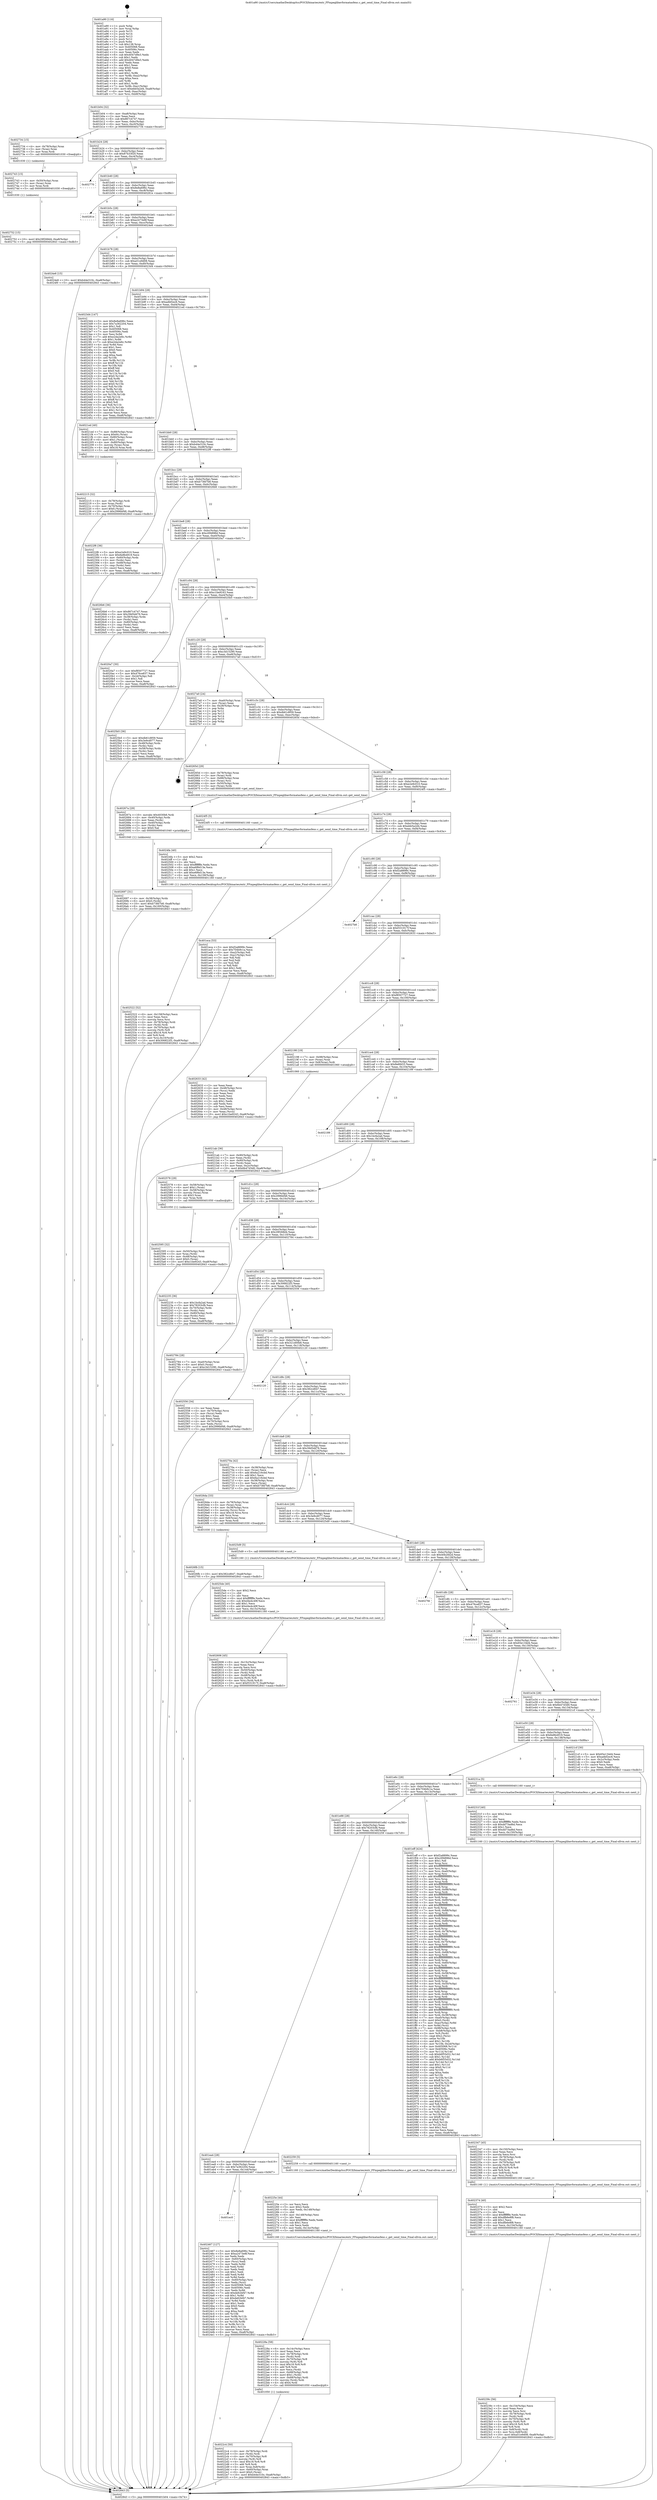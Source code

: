 digraph "0x401a90" {
  label = "0x401a90 (/mnt/c/Users/mathe/Desktop/tcc/POCII/binaries/extr_FFmpeglibavformatasfenc.c_get_send_time_Final-ollvm.out::main(0))"
  labelloc = "t"
  node[shape=record]

  Entry [label="",width=0.3,height=0.3,shape=circle,fillcolor=black,style=filled]
  "0x401b04" [label="{
     0x401b04 [32]\l
     | [instrs]\l
     &nbsp;&nbsp;0x401b04 \<+6\>: mov -0xa8(%rbp),%eax\l
     &nbsp;&nbsp;0x401b0a \<+2\>: mov %eax,%ecx\l
     &nbsp;&nbsp;0x401b0c \<+6\>: sub $0x867c4747,%ecx\l
     &nbsp;&nbsp;0x401b12 \<+6\>: mov %eax,-0xbc(%rbp)\l
     &nbsp;&nbsp;0x401b18 \<+6\>: mov %ecx,-0xc0(%rbp)\l
     &nbsp;&nbsp;0x401b1e \<+6\>: je 0000000000402734 \<main+0xca4\>\l
  }"]
  "0x402734" [label="{
     0x402734 [15]\l
     | [instrs]\l
     &nbsp;&nbsp;0x402734 \<+4\>: mov -0x78(%rbp),%rax\l
     &nbsp;&nbsp;0x402738 \<+3\>: mov (%rax),%rax\l
     &nbsp;&nbsp;0x40273b \<+3\>: mov %rax,%rdi\l
     &nbsp;&nbsp;0x40273e \<+5\>: call 0000000000401030 \<free@plt\>\l
     | [calls]\l
     &nbsp;&nbsp;0x401030 \{1\} (unknown)\l
  }"]
  "0x401b24" [label="{
     0x401b24 [28]\l
     | [instrs]\l
     &nbsp;&nbsp;0x401b24 \<+5\>: jmp 0000000000401b29 \<main+0x99\>\l
     &nbsp;&nbsp;0x401b29 \<+6\>: mov -0xbc(%rbp),%eax\l
     &nbsp;&nbsp;0x401b2f \<+5\>: sub $0x87b33f20,%eax\l
     &nbsp;&nbsp;0x401b34 \<+6\>: mov %eax,-0xc4(%rbp)\l
     &nbsp;&nbsp;0x401b3a \<+6\>: je 0000000000402770 \<main+0xce0\>\l
  }"]
  Exit [label="",width=0.3,height=0.3,shape=circle,fillcolor=black,style=filled,peripheries=2]
  "0x402770" [label="{
     0x402770\l
  }", style=dashed]
  "0x401b40" [label="{
     0x401b40 [28]\l
     | [instrs]\l
     &nbsp;&nbsp;0x401b40 \<+5\>: jmp 0000000000401b45 \<main+0xb5\>\l
     &nbsp;&nbsp;0x401b45 \<+6\>: mov -0xbc(%rbp),%eax\l
     &nbsp;&nbsp;0x401b4b \<+5\>: sub $0x8e8a696c,%eax\l
     &nbsp;&nbsp;0x401b50 \<+6\>: mov %eax,-0xc8(%rbp)\l
     &nbsp;&nbsp;0x401b56 \<+6\>: je 000000000040281e \<main+0xd8e\>\l
  }"]
  "0x402752" [label="{
     0x402752 [15]\l
     | [instrs]\l
     &nbsp;&nbsp;0x402752 \<+10\>: movl $0x29f268d4,-0xa8(%rbp)\l
     &nbsp;&nbsp;0x40275c \<+5\>: jmp 0000000000402843 \<main+0xdb3\>\l
  }"]
  "0x40281e" [label="{
     0x40281e\l
  }", style=dashed]
  "0x401b5c" [label="{
     0x401b5c [28]\l
     | [instrs]\l
     &nbsp;&nbsp;0x401b5c \<+5\>: jmp 0000000000401b61 \<main+0xd1\>\l
     &nbsp;&nbsp;0x401b61 \<+6\>: mov -0xbc(%rbp),%eax\l
     &nbsp;&nbsp;0x401b67 \<+5\>: sub $0xa2473e8f,%eax\l
     &nbsp;&nbsp;0x401b6c \<+6\>: mov %eax,-0xcc(%rbp)\l
     &nbsp;&nbsp;0x401b72 \<+6\>: je 00000000004024e6 \<main+0xa56\>\l
  }"]
  "0x402743" [label="{
     0x402743 [15]\l
     | [instrs]\l
     &nbsp;&nbsp;0x402743 \<+4\>: mov -0x50(%rbp),%rax\l
     &nbsp;&nbsp;0x402747 \<+3\>: mov (%rax),%rax\l
     &nbsp;&nbsp;0x40274a \<+3\>: mov %rax,%rdi\l
     &nbsp;&nbsp;0x40274d \<+5\>: call 0000000000401030 \<free@plt\>\l
     | [calls]\l
     &nbsp;&nbsp;0x401030 \{1\} (unknown)\l
  }"]
  "0x4024e6" [label="{
     0x4024e6 [15]\l
     | [instrs]\l
     &nbsp;&nbsp;0x4024e6 \<+10\>: movl $0xb44e310c,-0xa8(%rbp)\l
     &nbsp;&nbsp;0x4024f0 \<+5\>: jmp 0000000000402843 \<main+0xdb3\>\l
  }"]
  "0x401b78" [label="{
     0x401b78 [28]\l
     | [instrs]\l
     &nbsp;&nbsp;0x401b78 \<+5\>: jmp 0000000000401b7d \<main+0xed\>\l
     &nbsp;&nbsp;0x401b7d \<+6\>: mov -0xbc(%rbp),%eax\l
     &nbsp;&nbsp;0x401b83 \<+5\>: sub $0xa51e9d08,%eax\l
     &nbsp;&nbsp;0x401b88 \<+6\>: mov %eax,-0xd0(%rbp)\l
     &nbsp;&nbsp;0x401b8e \<+6\>: je 00000000004023d4 \<main+0x944\>\l
  }"]
  "0x4026fb" [label="{
     0x4026fb [15]\l
     | [instrs]\l
     &nbsp;&nbsp;0x4026fb \<+10\>: movl $0x382cd647,-0xa8(%rbp)\l
     &nbsp;&nbsp;0x402705 \<+5\>: jmp 0000000000402843 \<main+0xdb3\>\l
  }"]
  "0x4023d4" [label="{
     0x4023d4 [147]\l
     | [instrs]\l
     &nbsp;&nbsp;0x4023d4 \<+5\>: mov $0x8e8a696c,%eax\l
     &nbsp;&nbsp;0x4023d9 \<+5\>: mov $0x7a362204,%ecx\l
     &nbsp;&nbsp;0x4023de \<+2\>: mov $0x1,%dl\l
     &nbsp;&nbsp;0x4023e0 \<+7\>: mov 0x405068,%esi\l
     &nbsp;&nbsp;0x4023e7 \<+7\>: mov 0x40506c,%edi\l
     &nbsp;&nbsp;0x4023ee \<+3\>: mov %esi,%r8d\l
     &nbsp;&nbsp;0x4023f1 \<+7\>: add $0xe2da2e6c,%r8d\l
     &nbsp;&nbsp;0x4023f8 \<+4\>: sub $0x1,%r8d\l
     &nbsp;&nbsp;0x4023fc \<+7\>: sub $0xe2da2e6c,%r8d\l
     &nbsp;&nbsp;0x402403 \<+4\>: imul %r8d,%esi\l
     &nbsp;&nbsp;0x402407 \<+3\>: and $0x1,%esi\l
     &nbsp;&nbsp;0x40240a \<+3\>: cmp $0x0,%esi\l
     &nbsp;&nbsp;0x40240d \<+4\>: sete %r9b\l
     &nbsp;&nbsp;0x402411 \<+3\>: cmp $0xa,%edi\l
     &nbsp;&nbsp;0x402414 \<+4\>: setl %r10b\l
     &nbsp;&nbsp;0x402418 \<+3\>: mov %r9b,%r11b\l
     &nbsp;&nbsp;0x40241b \<+4\>: xor $0xff,%r11b\l
     &nbsp;&nbsp;0x40241f \<+3\>: mov %r10b,%bl\l
     &nbsp;&nbsp;0x402422 \<+3\>: xor $0xff,%bl\l
     &nbsp;&nbsp;0x402425 \<+3\>: xor $0x0,%dl\l
     &nbsp;&nbsp;0x402428 \<+3\>: mov %r11b,%r14b\l
     &nbsp;&nbsp;0x40242b \<+4\>: and $0x0,%r14b\l
     &nbsp;&nbsp;0x40242f \<+3\>: and %dl,%r9b\l
     &nbsp;&nbsp;0x402432 \<+3\>: mov %bl,%r15b\l
     &nbsp;&nbsp;0x402435 \<+4\>: and $0x0,%r15b\l
     &nbsp;&nbsp;0x402439 \<+3\>: and %dl,%r10b\l
     &nbsp;&nbsp;0x40243c \<+3\>: or %r9b,%r14b\l
     &nbsp;&nbsp;0x40243f \<+3\>: or %r10b,%r15b\l
     &nbsp;&nbsp;0x402442 \<+3\>: xor %r15b,%r14b\l
     &nbsp;&nbsp;0x402445 \<+3\>: or %bl,%r11b\l
     &nbsp;&nbsp;0x402448 \<+4\>: xor $0xff,%r11b\l
     &nbsp;&nbsp;0x40244c \<+3\>: or $0x0,%dl\l
     &nbsp;&nbsp;0x40244f \<+3\>: and %dl,%r11b\l
     &nbsp;&nbsp;0x402452 \<+3\>: or %r11b,%r14b\l
     &nbsp;&nbsp;0x402455 \<+4\>: test $0x1,%r14b\l
     &nbsp;&nbsp;0x402459 \<+3\>: cmovne %ecx,%eax\l
     &nbsp;&nbsp;0x40245c \<+6\>: mov %eax,-0xa8(%rbp)\l
     &nbsp;&nbsp;0x402462 \<+5\>: jmp 0000000000402843 \<main+0xdb3\>\l
  }"]
  "0x401b94" [label="{
     0x401b94 [28]\l
     | [instrs]\l
     &nbsp;&nbsp;0x401b94 \<+5\>: jmp 0000000000401b99 \<main+0x109\>\l
     &nbsp;&nbsp;0x401b99 \<+6\>: mov -0xbc(%rbp),%eax\l
     &nbsp;&nbsp;0x401b9f \<+5\>: sub $0xadbf2ec6,%eax\l
     &nbsp;&nbsp;0x401ba4 \<+6\>: mov %eax,-0xd4(%rbp)\l
     &nbsp;&nbsp;0x401baa \<+6\>: je 00000000004021ed \<main+0x75d\>\l
  }"]
  "0x402697" [label="{
     0x402697 [31]\l
     | [instrs]\l
     &nbsp;&nbsp;0x402697 \<+4\>: mov -0x38(%rbp),%rdx\l
     &nbsp;&nbsp;0x40269b \<+6\>: movl $0x0,(%rdx)\l
     &nbsp;&nbsp;0x4026a1 \<+10\>: movl $0xb73fd7b8,-0xa8(%rbp)\l
     &nbsp;&nbsp;0x4026ab \<+6\>: mov %eax,-0x160(%rbp)\l
     &nbsp;&nbsp;0x4026b1 \<+5\>: jmp 0000000000402843 \<main+0xdb3\>\l
  }"]
  "0x4021ed" [label="{
     0x4021ed [40]\l
     | [instrs]\l
     &nbsp;&nbsp;0x4021ed \<+7\>: mov -0x88(%rbp),%rax\l
     &nbsp;&nbsp;0x4021f4 \<+7\>: movq $0x64,(%rax)\l
     &nbsp;&nbsp;0x4021fb \<+4\>: mov -0x80(%rbp),%rax\l
     &nbsp;&nbsp;0x4021ff \<+6\>: movl $0x1,(%rax)\l
     &nbsp;&nbsp;0x402205 \<+4\>: mov -0x80(%rbp),%rax\l
     &nbsp;&nbsp;0x402209 \<+3\>: movslq (%rax),%rax\l
     &nbsp;&nbsp;0x40220c \<+4\>: imul $0x18,%rax,%rdi\l
     &nbsp;&nbsp;0x402210 \<+5\>: call 0000000000401050 \<malloc@plt\>\l
     | [calls]\l
     &nbsp;&nbsp;0x401050 \{1\} (unknown)\l
  }"]
  "0x401bb0" [label="{
     0x401bb0 [28]\l
     | [instrs]\l
     &nbsp;&nbsp;0x401bb0 \<+5\>: jmp 0000000000401bb5 \<main+0x125\>\l
     &nbsp;&nbsp;0x401bb5 \<+6\>: mov -0xbc(%rbp),%eax\l
     &nbsp;&nbsp;0x401bbb \<+5\>: sub $0xb44e310c,%eax\l
     &nbsp;&nbsp;0x401bc0 \<+6\>: mov %eax,-0xd8(%rbp)\l
     &nbsp;&nbsp;0x401bc6 \<+6\>: je 00000000004022f6 \<main+0x866\>\l
  }"]
  "0x40267a" [label="{
     0x40267a [29]\l
     | [instrs]\l
     &nbsp;&nbsp;0x40267a \<+10\>: movabs $0x4030b6,%rdi\l
     &nbsp;&nbsp;0x402684 \<+4\>: mov -0x40(%rbp),%rdx\l
     &nbsp;&nbsp;0x402688 \<+2\>: mov %eax,(%rdx)\l
     &nbsp;&nbsp;0x40268a \<+4\>: mov -0x40(%rbp),%rdx\l
     &nbsp;&nbsp;0x40268e \<+2\>: mov (%rdx),%esi\l
     &nbsp;&nbsp;0x402690 \<+2\>: mov $0x0,%al\l
     &nbsp;&nbsp;0x402692 \<+5\>: call 0000000000401040 \<printf@plt\>\l
     | [calls]\l
     &nbsp;&nbsp;0x401040 \{1\} (unknown)\l
  }"]
  "0x4022f6" [label="{
     0x4022f6 [36]\l
     | [instrs]\l
     &nbsp;&nbsp;0x4022f6 \<+5\>: mov $0xe2e9c010,%eax\l
     &nbsp;&nbsp;0x4022fb \<+5\>: mov $0x6e8b4919,%ecx\l
     &nbsp;&nbsp;0x402300 \<+4\>: mov -0x60(%rbp),%rdx\l
     &nbsp;&nbsp;0x402304 \<+2\>: mov (%rdx),%esi\l
     &nbsp;&nbsp;0x402306 \<+4\>: mov -0x68(%rbp),%rdx\l
     &nbsp;&nbsp;0x40230a \<+2\>: cmp (%rdx),%esi\l
     &nbsp;&nbsp;0x40230c \<+3\>: cmovl %ecx,%eax\l
     &nbsp;&nbsp;0x40230f \<+6\>: mov %eax,-0xa8(%rbp)\l
     &nbsp;&nbsp;0x402315 \<+5\>: jmp 0000000000402843 \<main+0xdb3\>\l
  }"]
  "0x401bcc" [label="{
     0x401bcc [28]\l
     | [instrs]\l
     &nbsp;&nbsp;0x401bcc \<+5\>: jmp 0000000000401bd1 \<main+0x141\>\l
     &nbsp;&nbsp;0x401bd1 \<+6\>: mov -0xbc(%rbp),%eax\l
     &nbsp;&nbsp;0x401bd7 \<+5\>: sub $0xb73fd7b8,%eax\l
     &nbsp;&nbsp;0x401bdc \<+6\>: mov %eax,-0xdc(%rbp)\l
     &nbsp;&nbsp;0x401be2 \<+6\>: je 00000000004026b6 \<main+0xc26\>\l
  }"]
  "0x402606" [label="{
     0x402606 [45]\l
     | [instrs]\l
     &nbsp;&nbsp;0x402606 \<+6\>: mov -0x15c(%rbp),%ecx\l
     &nbsp;&nbsp;0x40260c \<+3\>: imul %eax,%ecx\l
     &nbsp;&nbsp;0x40260f \<+3\>: movslq %ecx,%rsi\l
     &nbsp;&nbsp;0x402612 \<+4\>: mov -0x50(%rbp),%rdi\l
     &nbsp;&nbsp;0x402616 \<+3\>: mov (%rdi),%rdi\l
     &nbsp;&nbsp;0x402619 \<+4\>: mov -0x48(%rbp),%r8\l
     &nbsp;&nbsp;0x40261d \<+3\>: movslq (%r8),%r8\l
     &nbsp;&nbsp;0x402620 \<+4\>: mov %rsi,(%rdi,%r8,8)\l
     &nbsp;&nbsp;0x402624 \<+10\>: movl $0xf331917f,-0xa8(%rbp)\l
     &nbsp;&nbsp;0x40262e \<+5\>: jmp 0000000000402843 \<main+0xdb3\>\l
  }"]
  "0x4026b6" [label="{
     0x4026b6 [36]\l
     | [instrs]\l
     &nbsp;&nbsp;0x4026b6 \<+5\>: mov $0x867c4747,%eax\l
     &nbsp;&nbsp;0x4026bb \<+5\>: mov $0x39d5dd76,%ecx\l
     &nbsp;&nbsp;0x4026c0 \<+4\>: mov -0x38(%rbp),%rdx\l
     &nbsp;&nbsp;0x4026c4 \<+2\>: mov (%rdx),%esi\l
     &nbsp;&nbsp;0x4026c6 \<+4\>: mov -0x80(%rbp),%rdx\l
     &nbsp;&nbsp;0x4026ca \<+2\>: cmp (%rdx),%esi\l
     &nbsp;&nbsp;0x4026cc \<+3\>: cmovl %ecx,%eax\l
     &nbsp;&nbsp;0x4026cf \<+6\>: mov %eax,-0xa8(%rbp)\l
     &nbsp;&nbsp;0x4026d5 \<+5\>: jmp 0000000000402843 \<main+0xdb3\>\l
  }"]
  "0x401be8" [label="{
     0x401be8 [28]\l
     | [instrs]\l
     &nbsp;&nbsp;0x401be8 \<+5\>: jmp 0000000000401bed \<main+0x15d\>\l
     &nbsp;&nbsp;0x401bed \<+6\>: mov -0xbc(%rbp),%eax\l
     &nbsp;&nbsp;0x401bf3 \<+5\>: sub $0xc0f4896d,%eax\l
     &nbsp;&nbsp;0x401bf8 \<+6\>: mov %eax,-0xe0(%rbp)\l
     &nbsp;&nbsp;0x401bfe \<+6\>: je 00000000004020a7 \<main+0x617\>\l
  }"]
  "0x4025de" [label="{
     0x4025de [40]\l
     | [instrs]\l
     &nbsp;&nbsp;0x4025de \<+5\>: mov $0x2,%ecx\l
     &nbsp;&nbsp;0x4025e3 \<+1\>: cltd\l
     &nbsp;&nbsp;0x4025e4 \<+2\>: idiv %ecx\l
     &nbsp;&nbsp;0x4025e6 \<+6\>: imul $0xfffffffe,%edx,%ecx\l
     &nbsp;&nbsp;0x4025ec \<+6\>: sub $0xd4e4c49f,%ecx\l
     &nbsp;&nbsp;0x4025f2 \<+3\>: add $0x1,%ecx\l
     &nbsp;&nbsp;0x4025f5 \<+6\>: add $0xd4e4c49f,%ecx\l
     &nbsp;&nbsp;0x4025fb \<+6\>: mov %ecx,-0x15c(%rbp)\l
     &nbsp;&nbsp;0x402601 \<+5\>: call 0000000000401160 \<next_i\>\l
     | [calls]\l
     &nbsp;&nbsp;0x401160 \{1\} (/mnt/c/Users/mathe/Desktop/tcc/POCII/binaries/extr_FFmpeglibavformatasfenc.c_get_send_time_Final-ollvm.out::next_i)\l
  }"]
  "0x4020a7" [label="{
     0x4020a7 [30]\l
     | [instrs]\l
     &nbsp;&nbsp;0x4020a7 \<+5\>: mov $0xf8507727,%eax\l
     &nbsp;&nbsp;0x4020ac \<+5\>: mov $0x476ce837,%ecx\l
     &nbsp;&nbsp;0x4020b1 \<+3\>: mov -0x2d(%rbp),%dl\l
     &nbsp;&nbsp;0x4020b4 \<+3\>: test $0x1,%dl\l
     &nbsp;&nbsp;0x4020b7 \<+3\>: cmovne %ecx,%eax\l
     &nbsp;&nbsp;0x4020ba \<+6\>: mov %eax,-0xa8(%rbp)\l
     &nbsp;&nbsp;0x4020c0 \<+5\>: jmp 0000000000402843 \<main+0xdb3\>\l
  }"]
  "0x401c04" [label="{
     0x401c04 [28]\l
     | [instrs]\l
     &nbsp;&nbsp;0x401c04 \<+5\>: jmp 0000000000401c09 \<main+0x179\>\l
     &nbsp;&nbsp;0x401c09 \<+6\>: mov -0xbc(%rbp),%eax\l
     &nbsp;&nbsp;0x401c0f \<+5\>: sub $0xc1be9243,%eax\l
     &nbsp;&nbsp;0x401c14 \<+6\>: mov %eax,-0xe4(%rbp)\l
     &nbsp;&nbsp;0x401c1a \<+6\>: je 00000000004025b5 \<main+0xb25\>\l
  }"]
  "0x402595" [label="{
     0x402595 [32]\l
     | [instrs]\l
     &nbsp;&nbsp;0x402595 \<+4\>: mov -0x50(%rbp),%rdi\l
     &nbsp;&nbsp;0x402599 \<+3\>: mov %rax,(%rdi)\l
     &nbsp;&nbsp;0x40259c \<+4\>: mov -0x48(%rbp),%rax\l
     &nbsp;&nbsp;0x4025a0 \<+6\>: movl $0x0,(%rax)\l
     &nbsp;&nbsp;0x4025a6 \<+10\>: movl $0xc1be9243,-0xa8(%rbp)\l
     &nbsp;&nbsp;0x4025b0 \<+5\>: jmp 0000000000402843 \<main+0xdb3\>\l
  }"]
  "0x4025b5" [label="{
     0x4025b5 [36]\l
     | [instrs]\l
     &nbsp;&nbsp;0x4025b5 \<+5\>: mov $0xdb61d959,%eax\l
     &nbsp;&nbsp;0x4025ba \<+5\>: mov $0x3e9cd077,%ecx\l
     &nbsp;&nbsp;0x4025bf \<+4\>: mov -0x48(%rbp),%rdx\l
     &nbsp;&nbsp;0x4025c3 \<+2\>: mov (%rdx),%esi\l
     &nbsp;&nbsp;0x4025c5 \<+4\>: mov -0x58(%rbp),%rdx\l
     &nbsp;&nbsp;0x4025c9 \<+2\>: cmp (%rdx),%esi\l
     &nbsp;&nbsp;0x4025cb \<+3\>: cmovl %ecx,%eax\l
     &nbsp;&nbsp;0x4025ce \<+6\>: mov %eax,-0xa8(%rbp)\l
     &nbsp;&nbsp;0x4025d4 \<+5\>: jmp 0000000000402843 \<main+0xdb3\>\l
  }"]
  "0x401c20" [label="{
     0x401c20 [28]\l
     | [instrs]\l
     &nbsp;&nbsp;0x401c20 \<+5\>: jmp 0000000000401c25 \<main+0x195\>\l
     &nbsp;&nbsp;0x401c25 \<+6\>: mov -0xbc(%rbp),%eax\l
     &nbsp;&nbsp;0x401c2b \<+5\>: sub $0xc3d15290,%eax\l
     &nbsp;&nbsp;0x401c30 \<+6\>: mov %eax,-0xe8(%rbp)\l
     &nbsp;&nbsp;0x401c36 \<+6\>: je 00000000004027a0 \<main+0xd10\>\l
  }"]
  "0x402522" [label="{
     0x402522 [52]\l
     | [instrs]\l
     &nbsp;&nbsp;0x402522 \<+6\>: mov -0x158(%rbp),%ecx\l
     &nbsp;&nbsp;0x402528 \<+3\>: imul %eax,%ecx\l
     &nbsp;&nbsp;0x40252b \<+3\>: movslq %ecx,%rsi\l
     &nbsp;&nbsp;0x40252e \<+4\>: mov -0x78(%rbp),%rdi\l
     &nbsp;&nbsp;0x402532 \<+3\>: mov (%rdi),%rdi\l
     &nbsp;&nbsp;0x402535 \<+4\>: mov -0x70(%rbp),%r8\l
     &nbsp;&nbsp;0x402539 \<+3\>: movslq (%r8),%r8\l
     &nbsp;&nbsp;0x40253c \<+4\>: imul $0x18,%r8,%r8\l
     &nbsp;&nbsp;0x402540 \<+3\>: add %r8,%rdi\l
     &nbsp;&nbsp;0x402543 \<+4\>: mov %rsi,0x10(%rdi)\l
     &nbsp;&nbsp;0x402547 \<+10\>: movl $0x306822f3,-0xa8(%rbp)\l
     &nbsp;&nbsp;0x402551 \<+5\>: jmp 0000000000402843 \<main+0xdb3\>\l
  }"]
  "0x4027a0" [label="{
     0x4027a0 [24]\l
     | [instrs]\l
     &nbsp;&nbsp;0x4027a0 \<+7\>: mov -0xa0(%rbp),%rax\l
     &nbsp;&nbsp;0x4027a7 \<+2\>: mov (%rax),%eax\l
     &nbsp;&nbsp;0x4027a9 \<+4\>: lea -0x28(%rbp),%rsp\l
     &nbsp;&nbsp;0x4027ad \<+1\>: pop %rbx\l
     &nbsp;&nbsp;0x4027ae \<+2\>: pop %r12\l
     &nbsp;&nbsp;0x4027b0 \<+2\>: pop %r13\l
     &nbsp;&nbsp;0x4027b2 \<+2\>: pop %r14\l
     &nbsp;&nbsp;0x4027b4 \<+2\>: pop %r15\l
     &nbsp;&nbsp;0x4027b6 \<+1\>: pop %rbp\l
     &nbsp;&nbsp;0x4027b7 \<+1\>: ret\l
  }"]
  "0x401c3c" [label="{
     0x401c3c [28]\l
     | [instrs]\l
     &nbsp;&nbsp;0x401c3c \<+5\>: jmp 0000000000401c41 \<main+0x1b1\>\l
     &nbsp;&nbsp;0x401c41 \<+6\>: mov -0xbc(%rbp),%eax\l
     &nbsp;&nbsp;0x401c47 \<+5\>: sub $0xdb61d959,%eax\l
     &nbsp;&nbsp;0x401c4c \<+6\>: mov %eax,-0xec(%rbp)\l
     &nbsp;&nbsp;0x401c52 \<+6\>: je 000000000040265d \<main+0xbcd\>\l
  }"]
  "0x4024fa" [label="{
     0x4024fa [40]\l
     | [instrs]\l
     &nbsp;&nbsp;0x4024fa \<+5\>: mov $0x2,%ecx\l
     &nbsp;&nbsp;0x4024ff \<+1\>: cltd\l
     &nbsp;&nbsp;0x402500 \<+2\>: idiv %ecx\l
     &nbsp;&nbsp;0x402502 \<+6\>: imul $0xfffffffe,%edx,%ecx\l
     &nbsp;&nbsp;0x402508 \<+6\>: sub $0xe6f6d13e,%ecx\l
     &nbsp;&nbsp;0x40250e \<+3\>: add $0x1,%ecx\l
     &nbsp;&nbsp;0x402511 \<+6\>: add $0xe6f6d13e,%ecx\l
     &nbsp;&nbsp;0x402517 \<+6\>: mov %ecx,-0x158(%rbp)\l
     &nbsp;&nbsp;0x40251d \<+5\>: call 0000000000401160 \<next_i\>\l
     | [calls]\l
     &nbsp;&nbsp;0x401160 \{1\} (/mnt/c/Users/mathe/Desktop/tcc/POCII/binaries/extr_FFmpeglibavformatasfenc.c_get_send_time_Final-ollvm.out::next_i)\l
  }"]
  "0x40265d" [label="{
     0x40265d [29]\l
     | [instrs]\l
     &nbsp;&nbsp;0x40265d \<+4\>: mov -0x78(%rbp),%rax\l
     &nbsp;&nbsp;0x402661 \<+3\>: mov (%rax),%rdi\l
     &nbsp;&nbsp;0x402664 \<+7\>: mov -0x88(%rbp),%rax\l
     &nbsp;&nbsp;0x40266b \<+3\>: mov (%rax),%rsi\l
     &nbsp;&nbsp;0x40266e \<+4\>: mov -0x50(%rbp),%rax\l
     &nbsp;&nbsp;0x402672 \<+3\>: mov (%rax),%rdx\l
     &nbsp;&nbsp;0x402675 \<+5\>: call 0000000000401600 \<get_send_time\>\l
     | [calls]\l
     &nbsp;&nbsp;0x401600 \{1\} (/mnt/c/Users/mathe/Desktop/tcc/POCII/binaries/extr_FFmpeglibavformatasfenc.c_get_send_time_Final-ollvm.out::get_send_time)\l
  }"]
  "0x401c58" [label="{
     0x401c58 [28]\l
     | [instrs]\l
     &nbsp;&nbsp;0x401c58 \<+5\>: jmp 0000000000401c5d \<main+0x1cd\>\l
     &nbsp;&nbsp;0x401c5d \<+6\>: mov -0xbc(%rbp),%eax\l
     &nbsp;&nbsp;0x401c63 \<+5\>: sub $0xe2e9c010,%eax\l
     &nbsp;&nbsp;0x401c68 \<+6\>: mov %eax,-0xf0(%rbp)\l
     &nbsp;&nbsp;0x401c6e \<+6\>: je 00000000004024f5 \<main+0xa65\>\l
  }"]
  "0x401ec0" [label="{
     0x401ec0\l
  }", style=dashed]
  "0x4024f5" [label="{
     0x4024f5 [5]\l
     | [instrs]\l
     &nbsp;&nbsp;0x4024f5 \<+5\>: call 0000000000401160 \<next_i\>\l
     | [calls]\l
     &nbsp;&nbsp;0x401160 \{1\} (/mnt/c/Users/mathe/Desktop/tcc/POCII/binaries/extr_FFmpeglibavformatasfenc.c_get_send_time_Final-ollvm.out::next_i)\l
  }"]
  "0x401c74" [label="{
     0x401c74 [28]\l
     | [instrs]\l
     &nbsp;&nbsp;0x401c74 \<+5\>: jmp 0000000000401c79 \<main+0x1e9\>\l
     &nbsp;&nbsp;0x401c79 \<+6\>: mov -0xbc(%rbp),%eax\l
     &nbsp;&nbsp;0x401c7f \<+5\>: sub $0xebb5a2d4,%eax\l
     &nbsp;&nbsp;0x401c84 \<+6\>: mov %eax,-0xf4(%rbp)\l
     &nbsp;&nbsp;0x401c8a \<+6\>: je 0000000000401eca \<main+0x43a\>\l
  }"]
  "0x402467" [label="{
     0x402467 [127]\l
     | [instrs]\l
     &nbsp;&nbsp;0x402467 \<+5\>: mov $0x8e8a696c,%eax\l
     &nbsp;&nbsp;0x40246c \<+5\>: mov $0xa2473e8f,%ecx\l
     &nbsp;&nbsp;0x402471 \<+2\>: xor %edx,%edx\l
     &nbsp;&nbsp;0x402473 \<+4\>: mov -0x60(%rbp),%rsi\l
     &nbsp;&nbsp;0x402477 \<+2\>: mov (%rsi),%edi\l
     &nbsp;&nbsp;0x402479 \<+3\>: mov %edx,%r8d\l
     &nbsp;&nbsp;0x40247c \<+3\>: sub %edi,%r8d\l
     &nbsp;&nbsp;0x40247f \<+2\>: mov %edx,%edi\l
     &nbsp;&nbsp;0x402481 \<+3\>: sub $0x1,%edi\l
     &nbsp;&nbsp;0x402484 \<+3\>: add %edi,%r8d\l
     &nbsp;&nbsp;0x402487 \<+3\>: sub %r8d,%edx\l
     &nbsp;&nbsp;0x40248a \<+4\>: mov -0x60(%rbp),%rsi\l
     &nbsp;&nbsp;0x40248e \<+2\>: mov %edx,(%rsi)\l
     &nbsp;&nbsp;0x402490 \<+7\>: mov 0x405068,%edx\l
     &nbsp;&nbsp;0x402497 \<+7\>: mov 0x40506c,%edi\l
     &nbsp;&nbsp;0x40249e \<+3\>: mov %edx,%r8d\l
     &nbsp;&nbsp;0x4024a1 \<+7\>: add $0xde62bf47,%r8d\l
     &nbsp;&nbsp;0x4024a8 \<+4\>: sub $0x1,%r8d\l
     &nbsp;&nbsp;0x4024ac \<+7\>: sub $0xde62bf47,%r8d\l
     &nbsp;&nbsp;0x4024b3 \<+4\>: imul %r8d,%edx\l
     &nbsp;&nbsp;0x4024b7 \<+3\>: and $0x1,%edx\l
     &nbsp;&nbsp;0x4024ba \<+3\>: cmp $0x0,%edx\l
     &nbsp;&nbsp;0x4024bd \<+4\>: sete %r9b\l
     &nbsp;&nbsp;0x4024c1 \<+3\>: cmp $0xa,%edi\l
     &nbsp;&nbsp;0x4024c4 \<+4\>: setl %r10b\l
     &nbsp;&nbsp;0x4024c8 \<+3\>: mov %r9b,%r11b\l
     &nbsp;&nbsp;0x4024cb \<+3\>: and %r10b,%r11b\l
     &nbsp;&nbsp;0x4024ce \<+3\>: xor %r10b,%r9b\l
     &nbsp;&nbsp;0x4024d1 \<+3\>: or %r9b,%r11b\l
     &nbsp;&nbsp;0x4024d4 \<+4\>: test $0x1,%r11b\l
     &nbsp;&nbsp;0x4024d8 \<+3\>: cmovne %ecx,%eax\l
     &nbsp;&nbsp;0x4024db \<+6\>: mov %eax,-0xa8(%rbp)\l
     &nbsp;&nbsp;0x4024e1 \<+5\>: jmp 0000000000402843 \<main+0xdb3\>\l
  }"]
  "0x401eca" [label="{
     0x401eca [53]\l
     | [instrs]\l
     &nbsp;&nbsp;0x401eca \<+5\>: mov $0xf2a8899c,%eax\l
     &nbsp;&nbsp;0x401ecf \<+5\>: mov $0x704b9c1a,%ecx\l
     &nbsp;&nbsp;0x401ed4 \<+6\>: mov -0xa2(%rbp),%dl\l
     &nbsp;&nbsp;0x401eda \<+7\>: mov -0xa1(%rbp),%sil\l
     &nbsp;&nbsp;0x401ee1 \<+3\>: mov %dl,%dil\l
     &nbsp;&nbsp;0x401ee4 \<+3\>: and %sil,%dil\l
     &nbsp;&nbsp;0x401ee7 \<+3\>: xor %sil,%dl\l
     &nbsp;&nbsp;0x401eea \<+3\>: or %dl,%dil\l
     &nbsp;&nbsp;0x401eed \<+4\>: test $0x1,%dil\l
     &nbsp;&nbsp;0x401ef1 \<+3\>: cmovne %ecx,%eax\l
     &nbsp;&nbsp;0x401ef4 \<+6\>: mov %eax,-0xa8(%rbp)\l
     &nbsp;&nbsp;0x401efa \<+5\>: jmp 0000000000402843 \<main+0xdb3\>\l
  }"]
  "0x401c90" [label="{
     0x401c90 [28]\l
     | [instrs]\l
     &nbsp;&nbsp;0x401c90 \<+5\>: jmp 0000000000401c95 \<main+0x205\>\l
     &nbsp;&nbsp;0x401c95 \<+6\>: mov -0xbc(%rbp),%eax\l
     &nbsp;&nbsp;0x401c9b \<+5\>: sub $0xf2a8899c,%eax\l
     &nbsp;&nbsp;0x401ca0 \<+6\>: mov %eax,-0xf8(%rbp)\l
     &nbsp;&nbsp;0x401ca6 \<+6\>: je 00000000004027b8 \<main+0xd28\>\l
  }"]
  "0x402843" [label="{
     0x402843 [5]\l
     | [instrs]\l
     &nbsp;&nbsp;0x402843 \<+5\>: jmp 0000000000401b04 \<main+0x74\>\l
  }"]
  "0x401a90" [label="{
     0x401a90 [116]\l
     | [instrs]\l
     &nbsp;&nbsp;0x401a90 \<+1\>: push %rbp\l
     &nbsp;&nbsp;0x401a91 \<+3\>: mov %rsp,%rbp\l
     &nbsp;&nbsp;0x401a94 \<+2\>: push %r15\l
     &nbsp;&nbsp;0x401a96 \<+2\>: push %r14\l
     &nbsp;&nbsp;0x401a98 \<+2\>: push %r13\l
     &nbsp;&nbsp;0x401a9a \<+2\>: push %r12\l
     &nbsp;&nbsp;0x401a9c \<+1\>: push %rbx\l
     &nbsp;&nbsp;0x401a9d \<+7\>: sub $0x138,%rsp\l
     &nbsp;&nbsp;0x401aa4 \<+7\>: mov 0x405068,%eax\l
     &nbsp;&nbsp;0x401aab \<+7\>: mov 0x40506c,%ecx\l
     &nbsp;&nbsp;0x401ab2 \<+2\>: mov %eax,%edx\l
     &nbsp;&nbsp;0x401ab4 \<+6\>: sub $0x4047d9e3,%edx\l
     &nbsp;&nbsp;0x401aba \<+3\>: sub $0x1,%edx\l
     &nbsp;&nbsp;0x401abd \<+6\>: add $0x4047d9e3,%edx\l
     &nbsp;&nbsp;0x401ac3 \<+3\>: imul %edx,%eax\l
     &nbsp;&nbsp;0x401ac6 \<+3\>: and $0x1,%eax\l
     &nbsp;&nbsp;0x401ac9 \<+3\>: cmp $0x0,%eax\l
     &nbsp;&nbsp;0x401acc \<+4\>: sete %r8b\l
     &nbsp;&nbsp;0x401ad0 \<+4\>: and $0x1,%r8b\l
     &nbsp;&nbsp;0x401ad4 \<+7\>: mov %r8b,-0xa2(%rbp)\l
     &nbsp;&nbsp;0x401adb \<+3\>: cmp $0xa,%ecx\l
     &nbsp;&nbsp;0x401ade \<+4\>: setl %r8b\l
     &nbsp;&nbsp;0x401ae2 \<+4\>: and $0x1,%r8b\l
     &nbsp;&nbsp;0x401ae6 \<+7\>: mov %r8b,-0xa1(%rbp)\l
     &nbsp;&nbsp;0x401aed \<+10\>: movl $0xebb5a2d4,-0xa8(%rbp)\l
     &nbsp;&nbsp;0x401af7 \<+6\>: mov %edi,-0xac(%rbp)\l
     &nbsp;&nbsp;0x401afd \<+7\>: mov %rsi,-0xb8(%rbp)\l
  }"]
  "0x40239c" [label="{
     0x40239c [56]\l
     | [instrs]\l
     &nbsp;&nbsp;0x40239c \<+6\>: mov -0x154(%rbp),%ecx\l
     &nbsp;&nbsp;0x4023a2 \<+3\>: imul %eax,%ecx\l
     &nbsp;&nbsp;0x4023a5 \<+3\>: movslq %ecx,%rsi\l
     &nbsp;&nbsp;0x4023a8 \<+4\>: mov -0x78(%rbp),%rdi\l
     &nbsp;&nbsp;0x4023ac \<+3\>: mov (%rdi),%rdi\l
     &nbsp;&nbsp;0x4023af \<+4\>: mov -0x70(%rbp),%r8\l
     &nbsp;&nbsp;0x4023b3 \<+3\>: movslq (%r8),%r8\l
     &nbsp;&nbsp;0x4023b6 \<+4\>: imul $0x18,%r8,%r8\l
     &nbsp;&nbsp;0x4023ba \<+3\>: add %r8,%rdi\l
     &nbsp;&nbsp;0x4023bd \<+4\>: mov 0x8(%rdi),%rdi\l
     &nbsp;&nbsp;0x4023c1 \<+4\>: mov %rsi,0x8(%rdi)\l
     &nbsp;&nbsp;0x4023c5 \<+10\>: movl $0xa51e9d08,-0xa8(%rbp)\l
     &nbsp;&nbsp;0x4023cf \<+5\>: jmp 0000000000402843 \<main+0xdb3\>\l
  }"]
  "0x4027b8" [label="{
     0x4027b8\l
  }", style=dashed]
  "0x401cac" [label="{
     0x401cac [28]\l
     | [instrs]\l
     &nbsp;&nbsp;0x401cac \<+5\>: jmp 0000000000401cb1 \<main+0x221\>\l
     &nbsp;&nbsp;0x401cb1 \<+6\>: mov -0xbc(%rbp),%eax\l
     &nbsp;&nbsp;0x401cb7 \<+5\>: sub $0xf331917f,%eax\l
     &nbsp;&nbsp;0x401cbc \<+6\>: mov %eax,-0xfc(%rbp)\l
     &nbsp;&nbsp;0x401cc2 \<+6\>: je 0000000000402633 \<main+0xba3\>\l
  }"]
  "0x402374" [label="{
     0x402374 [40]\l
     | [instrs]\l
     &nbsp;&nbsp;0x402374 \<+5\>: mov $0x2,%ecx\l
     &nbsp;&nbsp;0x402379 \<+1\>: cltd\l
     &nbsp;&nbsp;0x40237a \<+2\>: idiv %ecx\l
     &nbsp;&nbsp;0x40237c \<+6\>: imul $0xfffffffe,%edx,%ecx\l
     &nbsp;&nbsp;0x402382 \<+6\>: add $0xdfb6e8f8,%ecx\l
     &nbsp;&nbsp;0x402388 \<+3\>: add $0x1,%ecx\l
     &nbsp;&nbsp;0x40238b \<+6\>: sub $0xdfb6e8f8,%ecx\l
     &nbsp;&nbsp;0x402391 \<+6\>: mov %ecx,-0x154(%rbp)\l
     &nbsp;&nbsp;0x402397 \<+5\>: call 0000000000401160 \<next_i\>\l
     | [calls]\l
     &nbsp;&nbsp;0x401160 \{1\} (/mnt/c/Users/mathe/Desktop/tcc/POCII/binaries/extr_FFmpeglibavformatasfenc.c_get_send_time_Final-ollvm.out::next_i)\l
  }"]
  "0x402633" [label="{
     0x402633 [42]\l
     | [instrs]\l
     &nbsp;&nbsp;0x402633 \<+2\>: xor %eax,%eax\l
     &nbsp;&nbsp;0x402635 \<+4\>: mov -0x48(%rbp),%rcx\l
     &nbsp;&nbsp;0x402639 \<+2\>: mov (%rcx),%edx\l
     &nbsp;&nbsp;0x40263b \<+2\>: mov %eax,%esi\l
     &nbsp;&nbsp;0x40263d \<+2\>: sub %edx,%esi\l
     &nbsp;&nbsp;0x40263f \<+2\>: mov %eax,%edx\l
     &nbsp;&nbsp;0x402641 \<+3\>: sub $0x1,%edx\l
     &nbsp;&nbsp;0x402644 \<+2\>: add %edx,%esi\l
     &nbsp;&nbsp;0x402646 \<+2\>: sub %esi,%eax\l
     &nbsp;&nbsp;0x402648 \<+4\>: mov -0x48(%rbp),%rcx\l
     &nbsp;&nbsp;0x40264c \<+2\>: mov %eax,(%rcx)\l
     &nbsp;&nbsp;0x40264e \<+10\>: movl $0xc1be9243,-0xa8(%rbp)\l
     &nbsp;&nbsp;0x402658 \<+5\>: jmp 0000000000402843 \<main+0xdb3\>\l
  }"]
  "0x401cc8" [label="{
     0x401cc8 [28]\l
     | [instrs]\l
     &nbsp;&nbsp;0x401cc8 \<+5\>: jmp 0000000000401ccd \<main+0x23d\>\l
     &nbsp;&nbsp;0x401ccd \<+6\>: mov -0xbc(%rbp),%eax\l
     &nbsp;&nbsp;0x401cd3 \<+5\>: sub $0xf8507727,%eax\l
     &nbsp;&nbsp;0x401cd8 \<+6\>: mov %eax,-0x100(%rbp)\l
     &nbsp;&nbsp;0x401cde \<+6\>: je 0000000000402198 \<main+0x708\>\l
  }"]
  "0x402347" [label="{
     0x402347 [45]\l
     | [instrs]\l
     &nbsp;&nbsp;0x402347 \<+6\>: mov -0x150(%rbp),%ecx\l
     &nbsp;&nbsp;0x40234d \<+3\>: imul %eax,%ecx\l
     &nbsp;&nbsp;0x402350 \<+3\>: movslq %ecx,%rsi\l
     &nbsp;&nbsp;0x402353 \<+4\>: mov -0x78(%rbp),%rdi\l
     &nbsp;&nbsp;0x402357 \<+3\>: mov (%rdi),%rdi\l
     &nbsp;&nbsp;0x40235a \<+4\>: mov -0x70(%rbp),%r8\l
     &nbsp;&nbsp;0x40235e \<+3\>: movslq (%r8),%r8\l
     &nbsp;&nbsp;0x402361 \<+4\>: imul $0x18,%r8,%r8\l
     &nbsp;&nbsp;0x402365 \<+3\>: add %r8,%rdi\l
     &nbsp;&nbsp;0x402368 \<+4\>: mov 0x8(%rdi),%rdi\l
     &nbsp;&nbsp;0x40236c \<+3\>: mov %rsi,(%rdi)\l
     &nbsp;&nbsp;0x40236f \<+5\>: call 0000000000401160 \<next_i\>\l
     | [calls]\l
     &nbsp;&nbsp;0x401160 \{1\} (/mnt/c/Users/mathe/Desktop/tcc/POCII/binaries/extr_FFmpeglibavformatasfenc.c_get_send_time_Final-ollvm.out::next_i)\l
  }"]
  "0x402198" [label="{
     0x402198 [19]\l
     | [instrs]\l
     &nbsp;&nbsp;0x402198 \<+7\>: mov -0x98(%rbp),%rax\l
     &nbsp;&nbsp;0x40219f \<+3\>: mov (%rax),%rax\l
     &nbsp;&nbsp;0x4021a2 \<+4\>: mov 0x8(%rax),%rdi\l
     &nbsp;&nbsp;0x4021a6 \<+5\>: call 0000000000401060 \<atoi@plt\>\l
     | [calls]\l
     &nbsp;&nbsp;0x401060 \{1\} (unknown)\l
  }"]
  "0x401ce4" [label="{
     0x401ce4 [28]\l
     | [instrs]\l
     &nbsp;&nbsp;0x401ce4 \<+5\>: jmp 0000000000401ce9 \<main+0x259\>\l
     &nbsp;&nbsp;0x401ce9 \<+6\>: mov -0xbc(%rbp),%eax\l
     &nbsp;&nbsp;0x401cef \<+5\>: sub $0x8e6fd33,%eax\l
     &nbsp;&nbsp;0x401cf4 \<+6\>: mov %eax,-0x104(%rbp)\l
     &nbsp;&nbsp;0x401cfa \<+6\>: je 0000000000402189 \<main+0x6f9\>\l
  }"]
  "0x40231f" [label="{
     0x40231f [40]\l
     | [instrs]\l
     &nbsp;&nbsp;0x40231f \<+5\>: mov $0x2,%ecx\l
     &nbsp;&nbsp;0x402324 \<+1\>: cltd\l
     &nbsp;&nbsp;0x402325 \<+2\>: idiv %ecx\l
     &nbsp;&nbsp;0x402327 \<+6\>: imul $0xfffffffe,%edx,%ecx\l
     &nbsp;&nbsp;0x40232d \<+6\>: sub $0xdd73ad6d,%ecx\l
     &nbsp;&nbsp;0x402333 \<+3\>: add $0x1,%ecx\l
     &nbsp;&nbsp;0x402336 \<+6\>: add $0xdd73ad6d,%ecx\l
     &nbsp;&nbsp;0x40233c \<+6\>: mov %ecx,-0x150(%rbp)\l
     &nbsp;&nbsp;0x402342 \<+5\>: call 0000000000401160 \<next_i\>\l
     | [calls]\l
     &nbsp;&nbsp;0x401160 \{1\} (/mnt/c/Users/mathe/Desktop/tcc/POCII/binaries/extr_FFmpeglibavformatasfenc.c_get_send_time_Final-ollvm.out::next_i)\l
  }"]
  "0x402189" [label="{
     0x402189\l
  }", style=dashed]
  "0x401d00" [label="{
     0x401d00 [28]\l
     | [instrs]\l
     &nbsp;&nbsp;0x401d00 \<+5\>: jmp 0000000000401d05 \<main+0x275\>\l
     &nbsp;&nbsp;0x401d05 \<+6\>: mov -0xbc(%rbp),%eax\l
     &nbsp;&nbsp;0x401d0b \<+5\>: sub $0x1bcfa2ad,%eax\l
     &nbsp;&nbsp;0x401d10 \<+6\>: mov %eax,-0x108(%rbp)\l
     &nbsp;&nbsp;0x401d16 \<+6\>: je 0000000000402578 \<main+0xae8\>\l
  }"]
  "0x4022c4" [label="{
     0x4022c4 [50]\l
     | [instrs]\l
     &nbsp;&nbsp;0x4022c4 \<+4\>: mov -0x78(%rbp),%rdi\l
     &nbsp;&nbsp;0x4022c8 \<+3\>: mov (%rdi),%rdi\l
     &nbsp;&nbsp;0x4022cb \<+4\>: mov -0x70(%rbp),%r8\l
     &nbsp;&nbsp;0x4022cf \<+3\>: movslq (%r8),%r8\l
     &nbsp;&nbsp;0x4022d2 \<+4\>: imul $0x18,%r8,%r8\l
     &nbsp;&nbsp;0x4022d6 \<+3\>: add %r8,%rdi\l
     &nbsp;&nbsp;0x4022d9 \<+4\>: mov %rax,0x8(%rdi)\l
     &nbsp;&nbsp;0x4022dd \<+4\>: mov -0x60(%rbp),%rax\l
     &nbsp;&nbsp;0x4022e1 \<+6\>: movl $0x0,(%rax)\l
     &nbsp;&nbsp;0x4022e7 \<+10\>: movl $0xb44e310c,-0xa8(%rbp)\l
     &nbsp;&nbsp;0x4022f1 \<+5\>: jmp 0000000000402843 \<main+0xdb3\>\l
  }"]
  "0x402578" [label="{
     0x402578 [29]\l
     | [instrs]\l
     &nbsp;&nbsp;0x402578 \<+4\>: mov -0x58(%rbp),%rax\l
     &nbsp;&nbsp;0x40257c \<+6\>: movl $0x1,(%rax)\l
     &nbsp;&nbsp;0x402582 \<+4\>: mov -0x58(%rbp),%rax\l
     &nbsp;&nbsp;0x402586 \<+3\>: movslq (%rax),%rax\l
     &nbsp;&nbsp;0x402589 \<+4\>: shl $0x3,%rax\l
     &nbsp;&nbsp;0x40258d \<+3\>: mov %rax,%rdi\l
     &nbsp;&nbsp;0x402590 \<+5\>: call 0000000000401050 \<malloc@plt\>\l
     | [calls]\l
     &nbsp;&nbsp;0x401050 \{1\} (unknown)\l
  }"]
  "0x401d1c" [label="{
     0x401d1c [28]\l
     | [instrs]\l
     &nbsp;&nbsp;0x401d1c \<+5\>: jmp 0000000000401d21 \<main+0x291\>\l
     &nbsp;&nbsp;0x401d21 \<+6\>: mov -0xbc(%rbp),%eax\l
     &nbsp;&nbsp;0x401d27 \<+5\>: sub $0x2996bf48,%eax\l
     &nbsp;&nbsp;0x401d2c \<+6\>: mov %eax,-0x10c(%rbp)\l
     &nbsp;&nbsp;0x401d32 \<+6\>: je 0000000000402235 \<main+0x7a5\>\l
  }"]
  "0x40228a" [label="{
     0x40228a [58]\l
     | [instrs]\l
     &nbsp;&nbsp;0x40228a \<+6\>: mov -0x14c(%rbp),%ecx\l
     &nbsp;&nbsp;0x402290 \<+3\>: imul %eax,%ecx\l
     &nbsp;&nbsp;0x402293 \<+4\>: mov -0x78(%rbp),%rdi\l
     &nbsp;&nbsp;0x402297 \<+3\>: mov (%rdi),%rdi\l
     &nbsp;&nbsp;0x40229a \<+4\>: mov -0x70(%rbp),%r8\l
     &nbsp;&nbsp;0x40229e \<+3\>: movslq (%r8),%r8\l
     &nbsp;&nbsp;0x4022a1 \<+4\>: imul $0x18,%r8,%r8\l
     &nbsp;&nbsp;0x4022a5 \<+3\>: add %r8,%rdi\l
     &nbsp;&nbsp;0x4022a8 \<+2\>: mov %ecx,(%rdi)\l
     &nbsp;&nbsp;0x4022aa \<+4\>: mov -0x68(%rbp),%rdi\l
     &nbsp;&nbsp;0x4022ae \<+6\>: movl $0x1,(%rdi)\l
     &nbsp;&nbsp;0x4022b4 \<+4\>: mov -0x68(%rbp),%rdi\l
     &nbsp;&nbsp;0x4022b8 \<+3\>: movslq (%rdi),%rdi\l
     &nbsp;&nbsp;0x4022bb \<+4\>: shl $0x4,%rdi\l
     &nbsp;&nbsp;0x4022bf \<+5\>: call 0000000000401050 \<malloc@plt\>\l
     | [calls]\l
     &nbsp;&nbsp;0x401050 \{1\} (unknown)\l
  }"]
  "0x402235" [label="{
     0x402235 [36]\l
     | [instrs]\l
     &nbsp;&nbsp;0x402235 \<+5\>: mov $0x1bcfa2ad,%eax\l
     &nbsp;&nbsp;0x40223a \<+5\>: mov $0x78203cfb,%ecx\l
     &nbsp;&nbsp;0x40223f \<+4\>: mov -0x70(%rbp),%rdx\l
     &nbsp;&nbsp;0x402243 \<+2\>: mov (%rdx),%esi\l
     &nbsp;&nbsp;0x402245 \<+4\>: mov -0x80(%rbp),%rdx\l
     &nbsp;&nbsp;0x402249 \<+2\>: cmp (%rdx),%esi\l
     &nbsp;&nbsp;0x40224b \<+3\>: cmovl %ecx,%eax\l
     &nbsp;&nbsp;0x40224e \<+6\>: mov %eax,-0xa8(%rbp)\l
     &nbsp;&nbsp;0x402254 \<+5\>: jmp 0000000000402843 \<main+0xdb3\>\l
  }"]
  "0x401d38" [label="{
     0x401d38 [28]\l
     | [instrs]\l
     &nbsp;&nbsp;0x401d38 \<+5\>: jmp 0000000000401d3d \<main+0x2ad\>\l
     &nbsp;&nbsp;0x401d3d \<+6\>: mov -0xbc(%rbp),%eax\l
     &nbsp;&nbsp;0x401d43 \<+5\>: sub $0x29f268d4,%eax\l
     &nbsp;&nbsp;0x401d48 \<+6\>: mov %eax,-0x110(%rbp)\l
     &nbsp;&nbsp;0x401d4e \<+6\>: je 0000000000402784 \<main+0xcf4\>\l
  }"]
  "0x40225e" [label="{
     0x40225e [44]\l
     | [instrs]\l
     &nbsp;&nbsp;0x40225e \<+2\>: xor %ecx,%ecx\l
     &nbsp;&nbsp;0x402260 \<+5\>: mov $0x2,%edx\l
     &nbsp;&nbsp;0x402265 \<+6\>: mov %edx,-0x148(%rbp)\l
     &nbsp;&nbsp;0x40226b \<+1\>: cltd\l
     &nbsp;&nbsp;0x40226c \<+6\>: mov -0x148(%rbp),%esi\l
     &nbsp;&nbsp;0x402272 \<+2\>: idiv %esi\l
     &nbsp;&nbsp;0x402274 \<+6\>: imul $0xfffffffe,%edx,%edx\l
     &nbsp;&nbsp;0x40227a \<+3\>: sub $0x1,%ecx\l
     &nbsp;&nbsp;0x40227d \<+2\>: sub %ecx,%edx\l
     &nbsp;&nbsp;0x40227f \<+6\>: mov %edx,-0x14c(%rbp)\l
     &nbsp;&nbsp;0x402285 \<+5\>: call 0000000000401160 \<next_i\>\l
     | [calls]\l
     &nbsp;&nbsp;0x401160 \{1\} (/mnt/c/Users/mathe/Desktop/tcc/POCII/binaries/extr_FFmpeglibavformatasfenc.c_get_send_time_Final-ollvm.out::next_i)\l
  }"]
  "0x402784" [label="{
     0x402784 [28]\l
     | [instrs]\l
     &nbsp;&nbsp;0x402784 \<+7\>: mov -0xa0(%rbp),%rax\l
     &nbsp;&nbsp;0x40278b \<+6\>: movl $0x0,(%rax)\l
     &nbsp;&nbsp;0x402791 \<+10\>: movl $0xc3d15290,-0xa8(%rbp)\l
     &nbsp;&nbsp;0x40279b \<+5\>: jmp 0000000000402843 \<main+0xdb3\>\l
  }"]
  "0x401d54" [label="{
     0x401d54 [28]\l
     | [instrs]\l
     &nbsp;&nbsp;0x401d54 \<+5\>: jmp 0000000000401d59 \<main+0x2c9\>\l
     &nbsp;&nbsp;0x401d59 \<+6\>: mov -0xbc(%rbp),%eax\l
     &nbsp;&nbsp;0x401d5f \<+5\>: sub $0x306822f3,%eax\l
     &nbsp;&nbsp;0x401d64 \<+6\>: mov %eax,-0x114(%rbp)\l
     &nbsp;&nbsp;0x401d6a \<+6\>: je 0000000000402556 \<main+0xac6\>\l
  }"]
  "0x401ea4" [label="{
     0x401ea4 [28]\l
     | [instrs]\l
     &nbsp;&nbsp;0x401ea4 \<+5\>: jmp 0000000000401ea9 \<main+0x419\>\l
     &nbsp;&nbsp;0x401ea9 \<+6\>: mov -0xbc(%rbp),%eax\l
     &nbsp;&nbsp;0x401eaf \<+5\>: sub $0x7a362204,%eax\l
     &nbsp;&nbsp;0x401eb4 \<+6\>: mov %eax,-0x144(%rbp)\l
     &nbsp;&nbsp;0x401eba \<+6\>: je 0000000000402467 \<main+0x9d7\>\l
  }"]
  "0x402556" [label="{
     0x402556 [34]\l
     | [instrs]\l
     &nbsp;&nbsp;0x402556 \<+2\>: xor %eax,%eax\l
     &nbsp;&nbsp;0x402558 \<+4\>: mov -0x70(%rbp),%rcx\l
     &nbsp;&nbsp;0x40255c \<+2\>: mov (%rcx),%edx\l
     &nbsp;&nbsp;0x40255e \<+3\>: sub $0x1,%eax\l
     &nbsp;&nbsp;0x402561 \<+2\>: sub %eax,%edx\l
     &nbsp;&nbsp;0x402563 \<+4\>: mov -0x70(%rbp),%rcx\l
     &nbsp;&nbsp;0x402567 \<+2\>: mov %edx,(%rcx)\l
     &nbsp;&nbsp;0x402569 \<+10\>: movl $0x2996bf48,-0xa8(%rbp)\l
     &nbsp;&nbsp;0x402573 \<+5\>: jmp 0000000000402843 \<main+0xdb3\>\l
  }"]
  "0x401d70" [label="{
     0x401d70 [28]\l
     | [instrs]\l
     &nbsp;&nbsp;0x401d70 \<+5\>: jmp 0000000000401d75 \<main+0x2e5\>\l
     &nbsp;&nbsp;0x401d75 \<+6\>: mov -0xbc(%rbp),%eax\l
     &nbsp;&nbsp;0x401d7b \<+5\>: sub $0x321d00b6,%eax\l
     &nbsp;&nbsp;0x401d80 \<+6\>: mov %eax,-0x118(%rbp)\l
     &nbsp;&nbsp;0x401d86 \<+6\>: je 0000000000402120 \<main+0x690\>\l
  }"]
  "0x402259" [label="{
     0x402259 [5]\l
     | [instrs]\l
     &nbsp;&nbsp;0x402259 \<+5\>: call 0000000000401160 \<next_i\>\l
     | [calls]\l
     &nbsp;&nbsp;0x401160 \{1\} (/mnt/c/Users/mathe/Desktop/tcc/POCII/binaries/extr_FFmpeglibavformatasfenc.c_get_send_time_Final-ollvm.out::next_i)\l
  }"]
  "0x402120" [label="{
     0x402120\l
  }", style=dashed]
  "0x401d8c" [label="{
     0x401d8c [28]\l
     | [instrs]\l
     &nbsp;&nbsp;0x401d8c \<+5\>: jmp 0000000000401d91 \<main+0x301\>\l
     &nbsp;&nbsp;0x401d91 \<+6\>: mov -0xbc(%rbp),%eax\l
     &nbsp;&nbsp;0x401d97 \<+5\>: sub $0x382cd647,%eax\l
     &nbsp;&nbsp;0x401d9c \<+6\>: mov %eax,-0x11c(%rbp)\l
     &nbsp;&nbsp;0x401da2 \<+6\>: je 000000000040270a \<main+0xc7a\>\l
  }"]
  "0x402215" [label="{
     0x402215 [32]\l
     | [instrs]\l
     &nbsp;&nbsp;0x402215 \<+4\>: mov -0x78(%rbp),%rdi\l
     &nbsp;&nbsp;0x402219 \<+3\>: mov %rax,(%rdi)\l
     &nbsp;&nbsp;0x40221c \<+4\>: mov -0x70(%rbp),%rax\l
     &nbsp;&nbsp;0x402220 \<+6\>: movl $0x0,(%rax)\l
     &nbsp;&nbsp;0x402226 \<+10\>: movl $0x2996bf48,-0xa8(%rbp)\l
     &nbsp;&nbsp;0x402230 \<+5\>: jmp 0000000000402843 \<main+0xdb3\>\l
  }"]
  "0x40270a" [label="{
     0x40270a [42]\l
     | [instrs]\l
     &nbsp;&nbsp;0x40270a \<+4\>: mov -0x38(%rbp),%rax\l
     &nbsp;&nbsp;0x40270e \<+2\>: mov (%rax),%ecx\l
     &nbsp;&nbsp;0x402710 \<+6\>: add $0x6a216cbd,%ecx\l
     &nbsp;&nbsp;0x402716 \<+3\>: add $0x1,%ecx\l
     &nbsp;&nbsp;0x402719 \<+6\>: sub $0x6a216cbd,%ecx\l
     &nbsp;&nbsp;0x40271f \<+4\>: mov -0x38(%rbp),%rax\l
     &nbsp;&nbsp;0x402723 \<+2\>: mov %ecx,(%rax)\l
     &nbsp;&nbsp;0x402725 \<+10\>: movl $0xb73fd7b8,-0xa8(%rbp)\l
     &nbsp;&nbsp;0x40272f \<+5\>: jmp 0000000000402843 \<main+0xdb3\>\l
  }"]
  "0x401da8" [label="{
     0x401da8 [28]\l
     | [instrs]\l
     &nbsp;&nbsp;0x401da8 \<+5\>: jmp 0000000000401dad \<main+0x31d\>\l
     &nbsp;&nbsp;0x401dad \<+6\>: mov -0xbc(%rbp),%eax\l
     &nbsp;&nbsp;0x401db3 \<+5\>: sub $0x39d5dd76,%eax\l
     &nbsp;&nbsp;0x401db8 \<+6\>: mov %eax,-0x120(%rbp)\l
     &nbsp;&nbsp;0x401dbe \<+6\>: je 00000000004026da \<main+0xc4a\>\l
  }"]
  "0x4021ab" [label="{
     0x4021ab [36]\l
     | [instrs]\l
     &nbsp;&nbsp;0x4021ab \<+7\>: mov -0x90(%rbp),%rdi\l
     &nbsp;&nbsp;0x4021b2 \<+2\>: mov %eax,(%rdi)\l
     &nbsp;&nbsp;0x4021b4 \<+7\>: mov -0x90(%rbp),%rdi\l
     &nbsp;&nbsp;0x4021bb \<+2\>: mov (%rdi),%eax\l
     &nbsp;&nbsp;0x4021bd \<+3\>: mov %eax,-0x2c(%rbp)\l
     &nbsp;&nbsp;0x4021c0 \<+10\>: movl $0x6b47d3d0,-0xa8(%rbp)\l
     &nbsp;&nbsp;0x4021ca \<+5\>: jmp 0000000000402843 \<main+0xdb3\>\l
  }"]
  "0x4026da" [label="{
     0x4026da [33]\l
     | [instrs]\l
     &nbsp;&nbsp;0x4026da \<+4\>: mov -0x78(%rbp),%rax\l
     &nbsp;&nbsp;0x4026de \<+3\>: mov (%rax),%rax\l
     &nbsp;&nbsp;0x4026e1 \<+4\>: mov -0x38(%rbp),%rcx\l
     &nbsp;&nbsp;0x4026e5 \<+3\>: movslq (%rcx),%rcx\l
     &nbsp;&nbsp;0x4026e8 \<+4\>: imul $0x18,%rcx,%rcx\l
     &nbsp;&nbsp;0x4026ec \<+3\>: add %rcx,%rax\l
     &nbsp;&nbsp;0x4026ef \<+4\>: mov 0x8(%rax),%rax\l
     &nbsp;&nbsp;0x4026f3 \<+3\>: mov %rax,%rdi\l
     &nbsp;&nbsp;0x4026f6 \<+5\>: call 0000000000401030 \<free@plt\>\l
     | [calls]\l
     &nbsp;&nbsp;0x401030 \{1\} (unknown)\l
  }"]
  "0x401dc4" [label="{
     0x401dc4 [28]\l
     | [instrs]\l
     &nbsp;&nbsp;0x401dc4 \<+5\>: jmp 0000000000401dc9 \<main+0x339\>\l
     &nbsp;&nbsp;0x401dc9 \<+6\>: mov -0xbc(%rbp),%eax\l
     &nbsp;&nbsp;0x401dcf \<+5\>: sub $0x3e9cd077,%eax\l
     &nbsp;&nbsp;0x401dd4 \<+6\>: mov %eax,-0x124(%rbp)\l
     &nbsp;&nbsp;0x401dda \<+6\>: je 00000000004025d9 \<main+0xb49\>\l
  }"]
  "0x401e88" [label="{
     0x401e88 [28]\l
     | [instrs]\l
     &nbsp;&nbsp;0x401e88 \<+5\>: jmp 0000000000401e8d \<main+0x3fd\>\l
     &nbsp;&nbsp;0x401e8d \<+6\>: mov -0xbc(%rbp),%eax\l
     &nbsp;&nbsp;0x401e93 \<+5\>: sub $0x78203cfb,%eax\l
     &nbsp;&nbsp;0x401e98 \<+6\>: mov %eax,-0x140(%rbp)\l
     &nbsp;&nbsp;0x401e9e \<+6\>: je 0000000000402259 \<main+0x7c9\>\l
  }"]
  "0x4025d9" [label="{
     0x4025d9 [5]\l
     | [instrs]\l
     &nbsp;&nbsp;0x4025d9 \<+5\>: call 0000000000401160 \<next_i\>\l
     | [calls]\l
     &nbsp;&nbsp;0x401160 \{1\} (/mnt/c/Users/mathe/Desktop/tcc/POCII/binaries/extr_FFmpeglibavformatasfenc.c_get_send_time_Final-ollvm.out::next_i)\l
  }"]
  "0x401de0" [label="{
     0x401de0 [28]\l
     | [instrs]\l
     &nbsp;&nbsp;0x401de0 \<+5\>: jmp 0000000000401de5 \<main+0x355\>\l
     &nbsp;&nbsp;0x401de5 \<+6\>: mov -0xbc(%rbp),%eax\l
     &nbsp;&nbsp;0x401deb \<+5\>: sub $0x40b2fd2d,%eax\l
     &nbsp;&nbsp;0x401df0 \<+6\>: mov %eax,-0x128(%rbp)\l
     &nbsp;&nbsp;0x401df6 \<+6\>: je 00000000004027fd \<main+0xd6d\>\l
  }"]
  "0x401eff" [label="{
     0x401eff [424]\l
     | [instrs]\l
     &nbsp;&nbsp;0x401eff \<+5\>: mov $0xf2a8899c,%eax\l
     &nbsp;&nbsp;0x401f04 \<+5\>: mov $0xc0f4896d,%ecx\l
     &nbsp;&nbsp;0x401f09 \<+2\>: mov $0x1,%dl\l
     &nbsp;&nbsp;0x401f0b \<+3\>: mov %rsp,%rsi\l
     &nbsp;&nbsp;0x401f0e \<+4\>: add $0xfffffffffffffff0,%rsi\l
     &nbsp;&nbsp;0x401f12 \<+3\>: mov %rsi,%rsp\l
     &nbsp;&nbsp;0x401f15 \<+7\>: mov %rsi,-0xa0(%rbp)\l
     &nbsp;&nbsp;0x401f1c \<+3\>: mov %rsp,%rsi\l
     &nbsp;&nbsp;0x401f1f \<+4\>: add $0xfffffffffffffff0,%rsi\l
     &nbsp;&nbsp;0x401f23 \<+3\>: mov %rsi,%rsp\l
     &nbsp;&nbsp;0x401f26 \<+3\>: mov %rsp,%rdi\l
     &nbsp;&nbsp;0x401f29 \<+4\>: add $0xfffffffffffffff0,%rdi\l
     &nbsp;&nbsp;0x401f2d \<+3\>: mov %rdi,%rsp\l
     &nbsp;&nbsp;0x401f30 \<+7\>: mov %rdi,-0x98(%rbp)\l
     &nbsp;&nbsp;0x401f37 \<+3\>: mov %rsp,%rdi\l
     &nbsp;&nbsp;0x401f3a \<+4\>: add $0xfffffffffffffff0,%rdi\l
     &nbsp;&nbsp;0x401f3e \<+3\>: mov %rdi,%rsp\l
     &nbsp;&nbsp;0x401f41 \<+7\>: mov %rdi,-0x90(%rbp)\l
     &nbsp;&nbsp;0x401f48 \<+3\>: mov %rsp,%rdi\l
     &nbsp;&nbsp;0x401f4b \<+4\>: add $0xfffffffffffffff0,%rdi\l
     &nbsp;&nbsp;0x401f4f \<+3\>: mov %rdi,%rsp\l
     &nbsp;&nbsp;0x401f52 \<+7\>: mov %rdi,-0x88(%rbp)\l
     &nbsp;&nbsp;0x401f59 \<+3\>: mov %rsp,%rdi\l
     &nbsp;&nbsp;0x401f5c \<+4\>: add $0xfffffffffffffff0,%rdi\l
     &nbsp;&nbsp;0x401f60 \<+3\>: mov %rdi,%rsp\l
     &nbsp;&nbsp;0x401f63 \<+4\>: mov %rdi,-0x80(%rbp)\l
     &nbsp;&nbsp;0x401f67 \<+3\>: mov %rsp,%rdi\l
     &nbsp;&nbsp;0x401f6a \<+4\>: add $0xfffffffffffffff0,%rdi\l
     &nbsp;&nbsp;0x401f6e \<+3\>: mov %rdi,%rsp\l
     &nbsp;&nbsp;0x401f71 \<+4\>: mov %rdi,-0x78(%rbp)\l
     &nbsp;&nbsp;0x401f75 \<+3\>: mov %rsp,%rdi\l
     &nbsp;&nbsp;0x401f78 \<+4\>: add $0xfffffffffffffff0,%rdi\l
     &nbsp;&nbsp;0x401f7c \<+3\>: mov %rdi,%rsp\l
     &nbsp;&nbsp;0x401f7f \<+4\>: mov %rdi,-0x70(%rbp)\l
     &nbsp;&nbsp;0x401f83 \<+3\>: mov %rsp,%rdi\l
     &nbsp;&nbsp;0x401f86 \<+4\>: add $0xfffffffffffffff0,%rdi\l
     &nbsp;&nbsp;0x401f8a \<+3\>: mov %rdi,%rsp\l
     &nbsp;&nbsp;0x401f8d \<+4\>: mov %rdi,-0x68(%rbp)\l
     &nbsp;&nbsp;0x401f91 \<+3\>: mov %rsp,%rdi\l
     &nbsp;&nbsp;0x401f94 \<+4\>: add $0xfffffffffffffff0,%rdi\l
     &nbsp;&nbsp;0x401f98 \<+3\>: mov %rdi,%rsp\l
     &nbsp;&nbsp;0x401f9b \<+4\>: mov %rdi,-0x60(%rbp)\l
     &nbsp;&nbsp;0x401f9f \<+3\>: mov %rsp,%rdi\l
     &nbsp;&nbsp;0x401fa2 \<+4\>: add $0xfffffffffffffff0,%rdi\l
     &nbsp;&nbsp;0x401fa6 \<+3\>: mov %rdi,%rsp\l
     &nbsp;&nbsp;0x401fa9 \<+4\>: mov %rdi,-0x58(%rbp)\l
     &nbsp;&nbsp;0x401fad \<+3\>: mov %rsp,%rdi\l
     &nbsp;&nbsp;0x401fb0 \<+4\>: add $0xfffffffffffffff0,%rdi\l
     &nbsp;&nbsp;0x401fb4 \<+3\>: mov %rdi,%rsp\l
     &nbsp;&nbsp;0x401fb7 \<+4\>: mov %rdi,-0x50(%rbp)\l
     &nbsp;&nbsp;0x401fbb \<+3\>: mov %rsp,%rdi\l
     &nbsp;&nbsp;0x401fbe \<+4\>: add $0xfffffffffffffff0,%rdi\l
     &nbsp;&nbsp;0x401fc2 \<+3\>: mov %rdi,%rsp\l
     &nbsp;&nbsp;0x401fc5 \<+4\>: mov %rdi,-0x48(%rbp)\l
     &nbsp;&nbsp;0x401fc9 \<+3\>: mov %rsp,%rdi\l
     &nbsp;&nbsp;0x401fcc \<+4\>: add $0xfffffffffffffff0,%rdi\l
     &nbsp;&nbsp;0x401fd0 \<+3\>: mov %rdi,%rsp\l
     &nbsp;&nbsp;0x401fd3 \<+4\>: mov %rdi,-0x40(%rbp)\l
     &nbsp;&nbsp;0x401fd7 \<+3\>: mov %rsp,%rdi\l
     &nbsp;&nbsp;0x401fda \<+4\>: add $0xfffffffffffffff0,%rdi\l
     &nbsp;&nbsp;0x401fde \<+3\>: mov %rdi,%rsp\l
     &nbsp;&nbsp;0x401fe1 \<+4\>: mov %rdi,-0x38(%rbp)\l
     &nbsp;&nbsp;0x401fe5 \<+7\>: mov -0xa0(%rbp),%rdi\l
     &nbsp;&nbsp;0x401fec \<+6\>: movl $0x0,(%rdi)\l
     &nbsp;&nbsp;0x401ff2 \<+7\>: mov -0xac(%rbp),%r8d\l
     &nbsp;&nbsp;0x401ff9 \<+3\>: mov %r8d,(%rsi)\l
     &nbsp;&nbsp;0x401ffc \<+7\>: mov -0x98(%rbp),%rdi\l
     &nbsp;&nbsp;0x402003 \<+7\>: mov -0xb8(%rbp),%r9\l
     &nbsp;&nbsp;0x40200a \<+3\>: mov %r9,(%rdi)\l
     &nbsp;&nbsp;0x40200d \<+3\>: cmpl $0x2,(%rsi)\l
     &nbsp;&nbsp;0x402010 \<+4\>: setne %r10b\l
     &nbsp;&nbsp;0x402014 \<+4\>: and $0x1,%r10b\l
     &nbsp;&nbsp;0x402018 \<+4\>: mov %r10b,-0x2d(%rbp)\l
     &nbsp;&nbsp;0x40201c \<+8\>: mov 0x405068,%r11d\l
     &nbsp;&nbsp;0x402024 \<+7\>: mov 0x40506c,%ebx\l
     &nbsp;&nbsp;0x40202b \<+3\>: mov %r11d,%r14d\l
     &nbsp;&nbsp;0x40202e \<+7\>: sub $0xb6f55d32,%r14d\l
     &nbsp;&nbsp;0x402035 \<+4\>: sub $0x1,%r14d\l
     &nbsp;&nbsp;0x402039 \<+7\>: add $0xb6f55d32,%r14d\l
     &nbsp;&nbsp;0x402040 \<+4\>: imul %r14d,%r11d\l
     &nbsp;&nbsp;0x402044 \<+4\>: and $0x1,%r11d\l
     &nbsp;&nbsp;0x402048 \<+4\>: cmp $0x0,%r11d\l
     &nbsp;&nbsp;0x40204c \<+4\>: sete %r10b\l
     &nbsp;&nbsp;0x402050 \<+3\>: cmp $0xa,%ebx\l
     &nbsp;&nbsp;0x402053 \<+4\>: setl %r15b\l
     &nbsp;&nbsp;0x402057 \<+3\>: mov %r10b,%r12b\l
     &nbsp;&nbsp;0x40205a \<+4\>: xor $0xff,%r12b\l
     &nbsp;&nbsp;0x40205e \<+3\>: mov %r15b,%r13b\l
     &nbsp;&nbsp;0x402061 \<+4\>: xor $0xff,%r13b\l
     &nbsp;&nbsp;0x402065 \<+3\>: xor $0x0,%dl\l
     &nbsp;&nbsp;0x402068 \<+3\>: mov %r12b,%sil\l
     &nbsp;&nbsp;0x40206b \<+4\>: and $0x0,%sil\l
     &nbsp;&nbsp;0x40206f \<+3\>: and %dl,%r10b\l
     &nbsp;&nbsp;0x402072 \<+3\>: mov %r13b,%dil\l
     &nbsp;&nbsp;0x402075 \<+4\>: and $0x0,%dil\l
     &nbsp;&nbsp;0x402079 \<+3\>: and %dl,%r15b\l
     &nbsp;&nbsp;0x40207c \<+3\>: or %r10b,%sil\l
     &nbsp;&nbsp;0x40207f \<+3\>: or %r15b,%dil\l
     &nbsp;&nbsp;0x402082 \<+3\>: xor %dil,%sil\l
     &nbsp;&nbsp;0x402085 \<+3\>: or %r13b,%r12b\l
     &nbsp;&nbsp;0x402088 \<+4\>: xor $0xff,%r12b\l
     &nbsp;&nbsp;0x40208c \<+3\>: or $0x0,%dl\l
     &nbsp;&nbsp;0x40208f \<+3\>: and %dl,%r12b\l
     &nbsp;&nbsp;0x402092 \<+3\>: or %r12b,%sil\l
     &nbsp;&nbsp;0x402095 \<+4\>: test $0x1,%sil\l
     &nbsp;&nbsp;0x402099 \<+3\>: cmovne %ecx,%eax\l
     &nbsp;&nbsp;0x40209c \<+6\>: mov %eax,-0xa8(%rbp)\l
     &nbsp;&nbsp;0x4020a2 \<+5\>: jmp 0000000000402843 \<main+0xdb3\>\l
  }"]
  "0x4027fd" [label="{
     0x4027fd\l
  }", style=dashed]
  "0x401dfc" [label="{
     0x401dfc [28]\l
     | [instrs]\l
     &nbsp;&nbsp;0x401dfc \<+5\>: jmp 0000000000401e01 \<main+0x371\>\l
     &nbsp;&nbsp;0x401e01 \<+6\>: mov -0xbc(%rbp),%eax\l
     &nbsp;&nbsp;0x401e07 \<+5\>: sub $0x476ce837,%eax\l
     &nbsp;&nbsp;0x401e0c \<+6\>: mov %eax,-0x12c(%rbp)\l
     &nbsp;&nbsp;0x401e12 \<+6\>: je 00000000004020c5 \<main+0x635\>\l
  }"]
  "0x401e6c" [label="{
     0x401e6c [28]\l
     | [instrs]\l
     &nbsp;&nbsp;0x401e6c \<+5\>: jmp 0000000000401e71 \<main+0x3e1\>\l
     &nbsp;&nbsp;0x401e71 \<+6\>: mov -0xbc(%rbp),%eax\l
     &nbsp;&nbsp;0x401e77 \<+5\>: sub $0x704b9c1a,%eax\l
     &nbsp;&nbsp;0x401e7c \<+6\>: mov %eax,-0x13c(%rbp)\l
     &nbsp;&nbsp;0x401e82 \<+6\>: je 0000000000401eff \<main+0x46f\>\l
  }"]
  "0x4020c5" [label="{
     0x4020c5\l
  }", style=dashed]
  "0x401e18" [label="{
     0x401e18 [28]\l
     | [instrs]\l
     &nbsp;&nbsp;0x401e18 \<+5\>: jmp 0000000000401e1d \<main+0x38d\>\l
     &nbsp;&nbsp;0x401e1d \<+6\>: mov -0xbc(%rbp),%eax\l
     &nbsp;&nbsp;0x401e23 \<+5\>: sub $0x65e134d4,%eax\l
     &nbsp;&nbsp;0x401e28 \<+6\>: mov %eax,-0x130(%rbp)\l
     &nbsp;&nbsp;0x401e2e \<+6\>: je 0000000000402761 \<main+0xcd1\>\l
  }"]
  "0x40231a" [label="{
     0x40231a [5]\l
     | [instrs]\l
     &nbsp;&nbsp;0x40231a \<+5\>: call 0000000000401160 \<next_i\>\l
     | [calls]\l
     &nbsp;&nbsp;0x401160 \{1\} (/mnt/c/Users/mathe/Desktop/tcc/POCII/binaries/extr_FFmpeglibavformatasfenc.c_get_send_time_Final-ollvm.out::next_i)\l
  }"]
  "0x402761" [label="{
     0x402761\l
  }", style=dashed]
  "0x401e34" [label="{
     0x401e34 [28]\l
     | [instrs]\l
     &nbsp;&nbsp;0x401e34 \<+5\>: jmp 0000000000401e39 \<main+0x3a9\>\l
     &nbsp;&nbsp;0x401e39 \<+6\>: mov -0xbc(%rbp),%eax\l
     &nbsp;&nbsp;0x401e3f \<+5\>: sub $0x6b47d3d0,%eax\l
     &nbsp;&nbsp;0x401e44 \<+6\>: mov %eax,-0x134(%rbp)\l
     &nbsp;&nbsp;0x401e4a \<+6\>: je 00000000004021cf \<main+0x73f\>\l
  }"]
  "0x401e50" [label="{
     0x401e50 [28]\l
     | [instrs]\l
     &nbsp;&nbsp;0x401e50 \<+5\>: jmp 0000000000401e55 \<main+0x3c5\>\l
     &nbsp;&nbsp;0x401e55 \<+6\>: mov -0xbc(%rbp),%eax\l
     &nbsp;&nbsp;0x401e5b \<+5\>: sub $0x6e8b4919,%eax\l
     &nbsp;&nbsp;0x401e60 \<+6\>: mov %eax,-0x138(%rbp)\l
     &nbsp;&nbsp;0x401e66 \<+6\>: je 000000000040231a \<main+0x88a\>\l
  }"]
  "0x4021cf" [label="{
     0x4021cf [30]\l
     | [instrs]\l
     &nbsp;&nbsp;0x4021cf \<+5\>: mov $0x65e134d4,%eax\l
     &nbsp;&nbsp;0x4021d4 \<+5\>: mov $0xadbf2ec6,%ecx\l
     &nbsp;&nbsp;0x4021d9 \<+3\>: mov -0x2c(%rbp),%edx\l
     &nbsp;&nbsp;0x4021dc \<+3\>: cmp $0x0,%edx\l
     &nbsp;&nbsp;0x4021df \<+3\>: cmove %ecx,%eax\l
     &nbsp;&nbsp;0x4021e2 \<+6\>: mov %eax,-0xa8(%rbp)\l
     &nbsp;&nbsp;0x4021e8 \<+5\>: jmp 0000000000402843 \<main+0xdb3\>\l
  }"]
  Entry -> "0x401a90" [label=" 1"]
  "0x401b04" -> "0x402734" [label=" 1"]
  "0x401b04" -> "0x401b24" [label=" 29"]
  "0x4027a0" -> Exit [label=" 1"]
  "0x401b24" -> "0x402770" [label=" 0"]
  "0x401b24" -> "0x401b40" [label=" 29"]
  "0x402784" -> "0x402843" [label=" 1"]
  "0x401b40" -> "0x40281e" [label=" 0"]
  "0x401b40" -> "0x401b5c" [label=" 29"]
  "0x402752" -> "0x402843" [label=" 1"]
  "0x401b5c" -> "0x4024e6" [label=" 1"]
  "0x401b5c" -> "0x401b78" [label=" 28"]
  "0x402743" -> "0x402752" [label=" 1"]
  "0x401b78" -> "0x4023d4" [label=" 1"]
  "0x401b78" -> "0x401b94" [label=" 27"]
  "0x402734" -> "0x402743" [label=" 1"]
  "0x401b94" -> "0x4021ed" [label=" 1"]
  "0x401b94" -> "0x401bb0" [label=" 26"]
  "0x40270a" -> "0x402843" [label=" 1"]
  "0x401bb0" -> "0x4022f6" [label=" 2"]
  "0x401bb0" -> "0x401bcc" [label=" 24"]
  "0x4026fb" -> "0x402843" [label=" 1"]
  "0x401bcc" -> "0x4026b6" [label=" 2"]
  "0x401bcc" -> "0x401be8" [label=" 22"]
  "0x4026da" -> "0x4026fb" [label=" 1"]
  "0x401be8" -> "0x4020a7" [label=" 1"]
  "0x401be8" -> "0x401c04" [label=" 21"]
  "0x4026b6" -> "0x402843" [label=" 2"]
  "0x401c04" -> "0x4025b5" [label=" 2"]
  "0x401c04" -> "0x401c20" [label=" 19"]
  "0x402697" -> "0x402843" [label=" 1"]
  "0x401c20" -> "0x4027a0" [label=" 1"]
  "0x401c20" -> "0x401c3c" [label=" 18"]
  "0x40267a" -> "0x402697" [label=" 1"]
  "0x401c3c" -> "0x40265d" [label=" 1"]
  "0x401c3c" -> "0x401c58" [label=" 17"]
  "0x40265d" -> "0x40267a" [label=" 1"]
  "0x401c58" -> "0x4024f5" [label=" 1"]
  "0x401c58" -> "0x401c74" [label=" 16"]
  "0x402633" -> "0x402843" [label=" 1"]
  "0x401c74" -> "0x401eca" [label=" 1"]
  "0x401c74" -> "0x401c90" [label=" 15"]
  "0x401eca" -> "0x402843" [label=" 1"]
  "0x401a90" -> "0x401b04" [label=" 1"]
  "0x402843" -> "0x401b04" [label=" 29"]
  "0x402606" -> "0x402843" [label=" 1"]
  "0x401c90" -> "0x4027b8" [label=" 0"]
  "0x401c90" -> "0x401cac" [label=" 15"]
  "0x4025d9" -> "0x4025de" [label=" 1"]
  "0x401cac" -> "0x402633" [label=" 1"]
  "0x401cac" -> "0x401cc8" [label=" 14"]
  "0x4025b5" -> "0x402843" [label=" 2"]
  "0x401cc8" -> "0x402198" [label=" 1"]
  "0x401cc8" -> "0x401ce4" [label=" 13"]
  "0x402595" -> "0x402843" [label=" 1"]
  "0x401ce4" -> "0x402189" [label=" 0"]
  "0x401ce4" -> "0x401d00" [label=" 13"]
  "0x402578" -> "0x402595" [label=" 1"]
  "0x401d00" -> "0x402578" [label=" 1"]
  "0x401d00" -> "0x401d1c" [label=" 12"]
  "0x402556" -> "0x402843" [label=" 1"]
  "0x401d1c" -> "0x402235" [label=" 2"]
  "0x401d1c" -> "0x401d38" [label=" 10"]
  "0x402522" -> "0x402843" [label=" 1"]
  "0x401d38" -> "0x402784" [label=" 1"]
  "0x401d38" -> "0x401d54" [label=" 9"]
  "0x4024fa" -> "0x402522" [label=" 1"]
  "0x401d54" -> "0x402556" [label=" 1"]
  "0x401d54" -> "0x401d70" [label=" 8"]
  "0x4024f5" -> "0x4024fa" [label=" 1"]
  "0x401d70" -> "0x402120" [label=" 0"]
  "0x401d70" -> "0x401d8c" [label=" 8"]
  "0x4024e6" -> "0x402843" [label=" 1"]
  "0x401d8c" -> "0x40270a" [label=" 1"]
  "0x401d8c" -> "0x401da8" [label=" 7"]
  "0x401ea4" -> "0x401ec0" [label=" 0"]
  "0x401da8" -> "0x4026da" [label=" 1"]
  "0x401da8" -> "0x401dc4" [label=" 6"]
  "0x401ea4" -> "0x402467" [label=" 1"]
  "0x401dc4" -> "0x4025d9" [label=" 1"]
  "0x401dc4" -> "0x401de0" [label=" 5"]
  "0x4023d4" -> "0x402843" [label=" 1"]
  "0x401de0" -> "0x4027fd" [label=" 0"]
  "0x401de0" -> "0x401dfc" [label=" 5"]
  "0x40239c" -> "0x402843" [label=" 1"]
  "0x401dfc" -> "0x4020c5" [label=" 0"]
  "0x401dfc" -> "0x401e18" [label=" 5"]
  "0x402347" -> "0x402374" [label=" 1"]
  "0x401e18" -> "0x402761" [label=" 0"]
  "0x401e18" -> "0x401e34" [label=" 5"]
  "0x40231f" -> "0x402347" [label=" 1"]
  "0x401e34" -> "0x4021cf" [label=" 1"]
  "0x401e34" -> "0x401e50" [label=" 4"]
  "0x40231a" -> "0x40231f" [label=" 1"]
  "0x401e50" -> "0x40231a" [label=" 1"]
  "0x401e50" -> "0x401e6c" [label=" 3"]
  "0x402374" -> "0x40239c" [label=" 1"]
  "0x401e6c" -> "0x401eff" [label=" 1"]
  "0x401e6c" -> "0x401e88" [label=" 2"]
  "0x4025de" -> "0x402606" [label=" 1"]
  "0x401eff" -> "0x402843" [label=" 1"]
  "0x4020a7" -> "0x402843" [label=" 1"]
  "0x402198" -> "0x4021ab" [label=" 1"]
  "0x4021ab" -> "0x402843" [label=" 1"]
  "0x4021cf" -> "0x402843" [label=" 1"]
  "0x4021ed" -> "0x402215" [label=" 1"]
  "0x402215" -> "0x402843" [label=" 1"]
  "0x402235" -> "0x402843" [label=" 2"]
  "0x402467" -> "0x402843" [label=" 1"]
  "0x401e88" -> "0x402259" [label=" 1"]
  "0x401e88" -> "0x401ea4" [label=" 1"]
  "0x402259" -> "0x40225e" [label=" 1"]
  "0x40225e" -> "0x40228a" [label=" 1"]
  "0x40228a" -> "0x4022c4" [label=" 1"]
  "0x4022c4" -> "0x402843" [label=" 1"]
  "0x4022f6" -> "0x402843" [label=" 2"]
}

